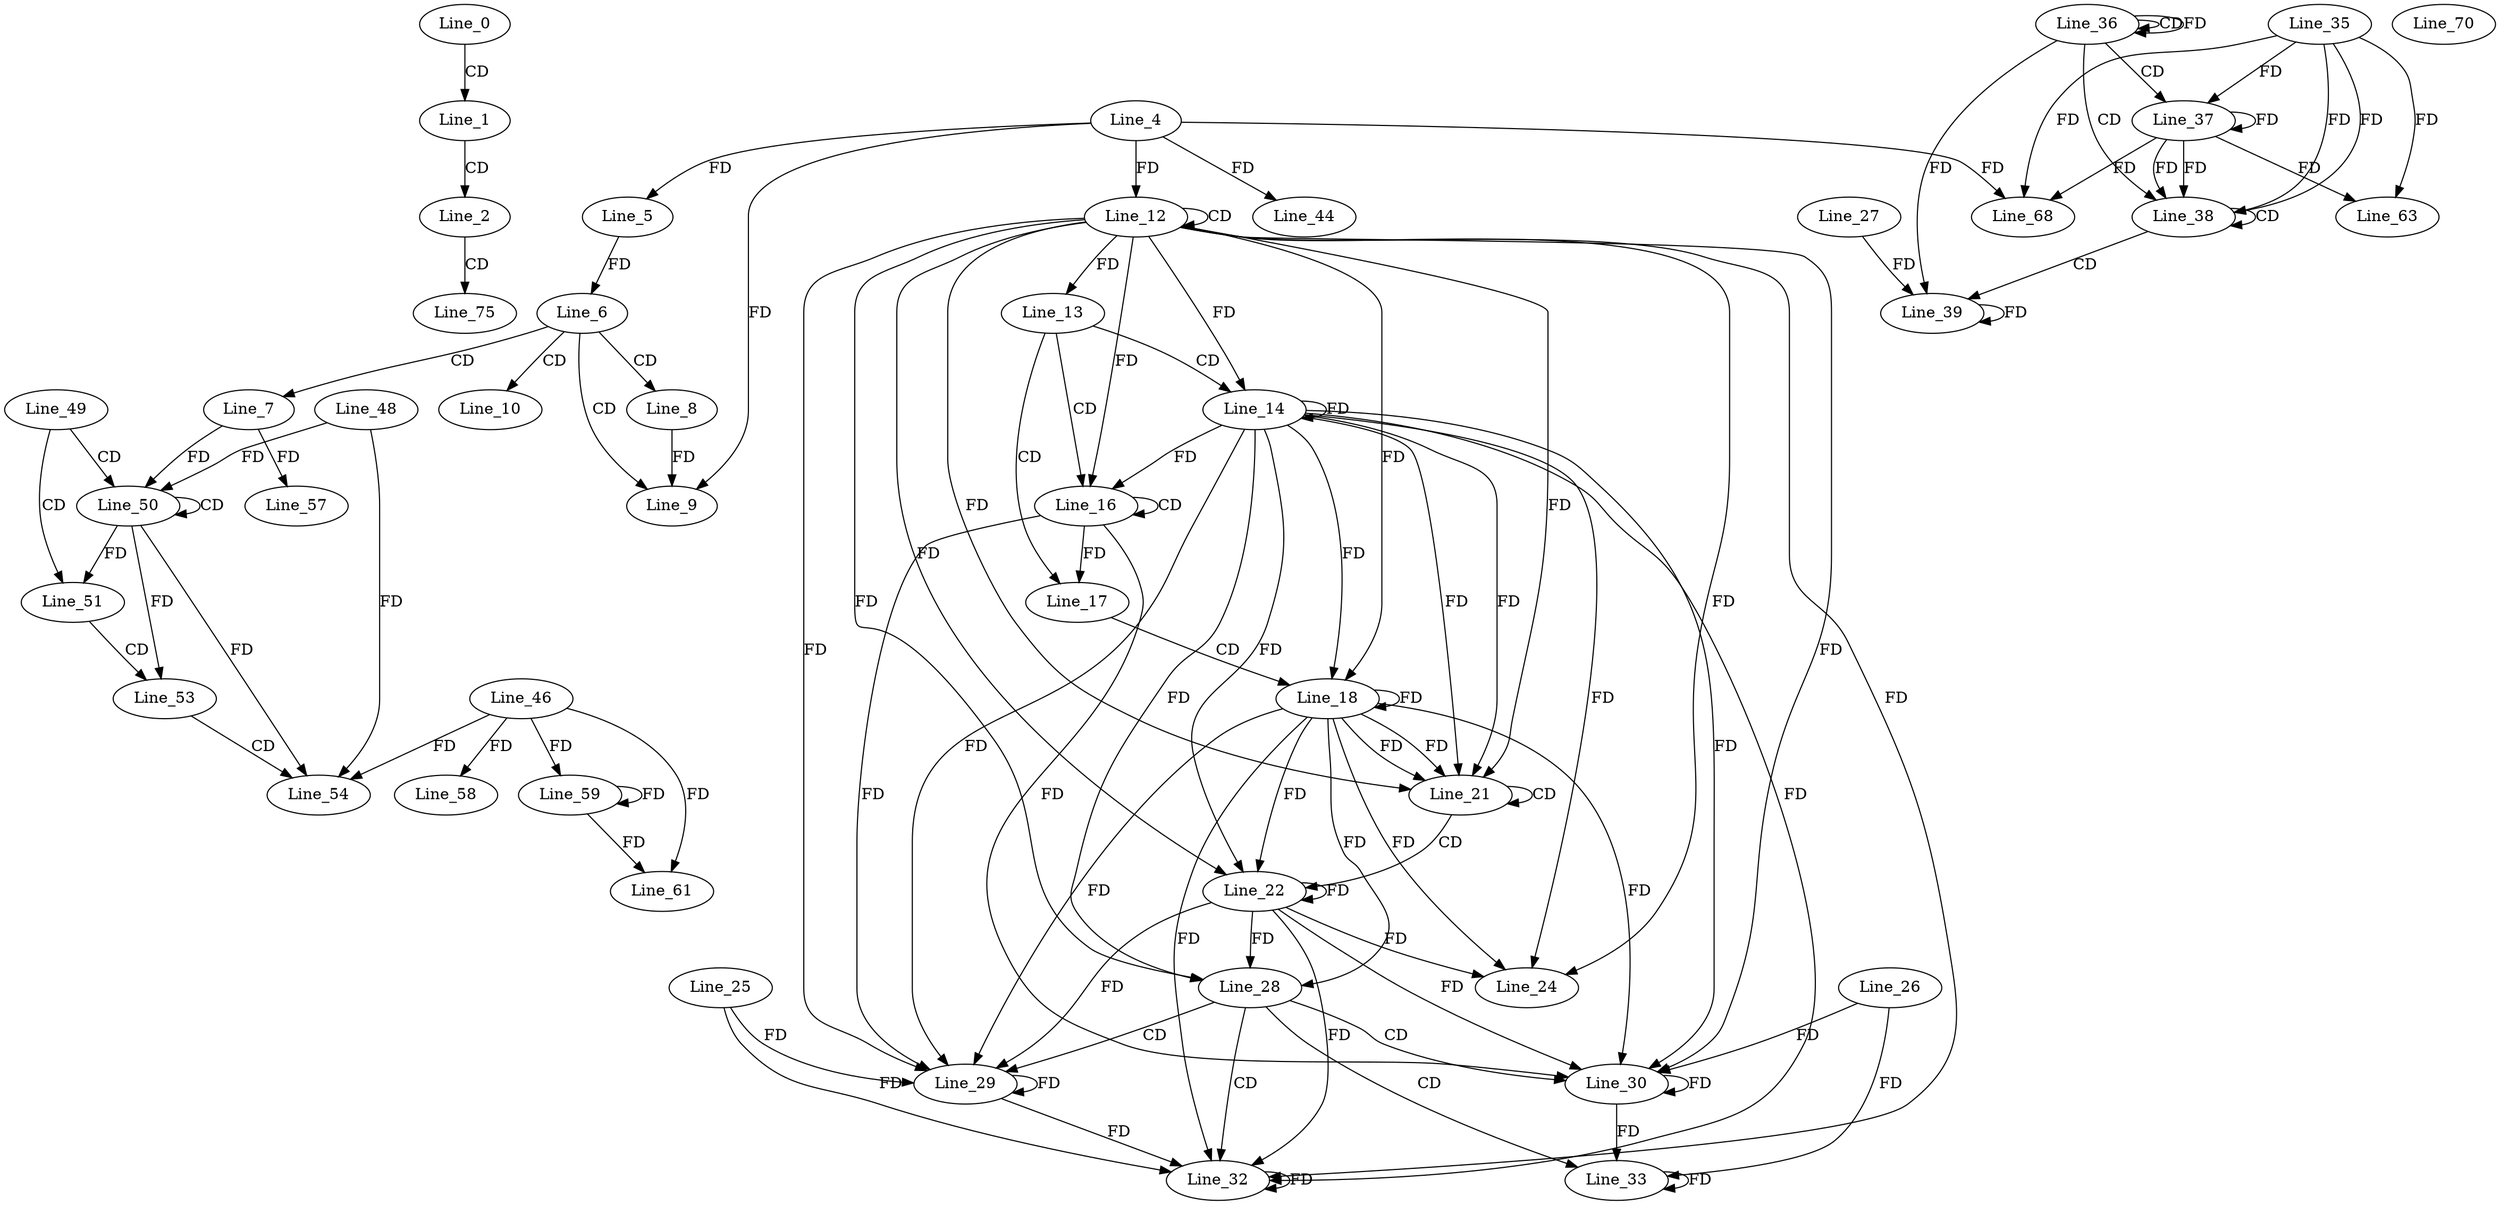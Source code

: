 digraph G {
  Line_0;
  Line_1;
  Line_2;
  Line_4;
  Line_5;
  Line_5;
  Line_6;
  Line_7;
  Line_8;
  Line_9;
  Line_9;
  Line_10;
  Line_12;
  Line_12;
  Line_13;
  Line_14;
  Line_16;
  Line_16;
  Line_17;
  Line_18;
  Line_18;
  Line_21;
  Line_21;
  Line_22;
  Line_24;
  Line_28;
  Line_28;
  Line_29;
  Line_25;
  Line_29;
  Line_30;
  Line_26;
  Line_30;
  Line_32;
  Line_33;
  Line_36;
  Line_36;
  Line_36;
  Line_37;
  Line_35;
  Line_38;
  Line_38;
  Line_39;
  Line_27;
  Line_44;
  Line_49;
  Line_50;
  Line_50;
  Line_48;
  Line_51;
  Line_53;
  Line_54;
  Line_46;
  Line_57;
  Line_58;
  Line_59;
  Line_61;
  Line_63;
  Line_68;
  Line_68;
  Line_70;
  Line_70;
  Line_75;
  Line_0 -> Line_1 [ label="CD" ];
  Line_1 -> Line_2 [ label="CD" ];
  Line_4 -> Line_5 [ label="FD" ];
  Line_5 -> Line_6 [ label="FD" ];
  Line_6 -> Line_7 [ label="CD" ];
  Line_6 -> Line_8 [ label="CD" ];
  Line_6 -> Line_9 [ label="CD" ];
  Line_8 -> Line_9 [ label="FD" ];
  Line_4 -> Line_9 [ label="FD" ];
  Line_6 -> Line_10 [ label="CD" ];
  Line_12 -> Line_12 [ label="CD" ];
  Line_4 -> Line_12 [ label="FD" ];
  Line_12 -> Line_13 [ label="FD" ];
  Line_13 -> Line_14 [ label="CD" ];
  Line_12 -> Line_14 [ label="FD" ];
  Line_14 -> Line_14 [ label="FD" ];
  Line_13 -> Line_16 [ label="CD" ];
  Line_16 -> Line_16 [ label="CD" ];
  Line_12 -> Line_16 [ label="FD" ];
  Line_14 -> Line_16 [ label="FD" ];
  Line_13 -> Line_17 [ label="CD" ];
  Line_16 -> Line_17 [ label="FD" ];
  Line_17 -> Line_18 [ label="CD" ];
  Line_12 -> Line_18 [ label="FD" ];
  Line_14 -> Line_18 [ label="FD" ];
  Line_18 -> Line_18 [ label="FD" ];
  Line_12 -> Line_21 [ label="FD" ];
  Line_14 -> Line_21 [ label="FD" ];
  Line_18 -> Line_21 [ label="FD" ];
  Line_21 -> Line_21 [ label="CD" ];
  Line_12 -> Line_21 [ label="FD" ];
  Line_14 -> Line_21 [ label="FD" ];
  Line_18 -> Line_21 [ label="FD" ];
  Line_21 -> Line_22 [ label="CD" ];
  Line_12 -> Line_22 [ label="FD" ];
  Line_14 -> Line_22 [ label="FD" ];
  Line_18 -> Line_22 [ label="FD" ];
  Line_22 -> Line_22 [ label="FD" ];
  Line_12 -> Line_24 [ label="FD" ];
  Line_14 -> Line_24 [ label="FD" ];
  Line_18 -> Line_24 [ label="FD" ];
  Line_22 -> Line_24 [ label="FD" ];
  Line_12 -> Line_28 [ label="FD" ];
  Line_14 -> Line_28 [ label="FD" ];
  Line_18 -> Line_28 [ label="FD" ];
  Line_22 -> Line_28 [ label="FD" ];
  Line_28 -> Line_29 [ label="CD" ];
  Line_25 -> Line_29 [ label="FD" ];
  Line_29 -> Line_29 [ label="FD" ];
  Line_12 -> Line_29 [ label="FD" ];
  Line_14 -> Line_29 [ label="FD" ];
  Line_18 -> Line_29 [ label="FD" ];
  Line_22 -> Line_29 [ label="FD" ];
  Line_16 -> Line_29 [ label="FD" ];
  Line_28 -> Line_30 [ label="CD" ];
  Line_26 -> Line_30 [ label="FD" ];
  Line_30 -> Line_30 [ label="FD" ];
  Line_12 -> Line_30 [ label="FD" ];
  Line_14 -> Line_30 [ label="FD" ];
  Line_18 -> Line_30 [ label="FD" ];
  Line_22 -> Line_30 [ label="FD" ];
  Line_16 -> Line_30 [ label="FD" ];
  Line_28 -> Line_32 [ label="CD" ];
  Line_25 -> Line_32 [ label="FD" ];
  Line_29 -> Line_32 [ label="FD" ];
  Line_32 -> Line_32 [ label="FD" ];
  Line_12 -> Line_32 [ label="FD" ];
  Line_14 -> Line_32 [ label="FD" ];
  Line_18 -> Line_32 [ label="FD" ];
  Line_22 -> Line_32 [ label="FD" ];
  Line_28 -> Line_33 [ label="CD" ];
  Line_26 -> Line_33 [ label="FD" ];
  Line_30 -> Line_33 [ label="FD" ];
  Line_33 -> Line_33 [ label="FD" ];
  Line_36 -> Line_36 [ label="CD" ];
  Line_36 -> Line_36 [ label="FD" ];
  Line_36 -> Line_37 [ label="CD" ];
  Line_37 -> Line_37 [ label="FD" ];
  Line_35 -> Line_37 [ label="FD" ];
  Line_36 -> Line_38 [ label="CD" ];
  Line_37 -> Line_38 [ label="FD" ];
  Line_35 -> Line_38 [ label="FD" ];
  Line_38 -> Line_38 [ label="CD" ];
  Line_37 -> Line_38 [ label="FD" ];
  Line_35 -> Line_38 [ label="FD" ];
  Line_38 -> Line_39 [ label="CD" ];
  Line_39 -> Line_39 [ label="FD" ];
  Line_27 -> Line_39 [ label="FD" ];
  Line_36 -> Line_39 [ label="FD" ];
  Line_4 -> Line_44 [ label="FD" ];
  Line_49 -> Line_50 [ label="CD" ];
  Line_50 -> Line_50 [ label="CD" ];
  Line_7 -> Line_50 [ label="FD" ];
  Line_48 -> Line_50 [ label="FD" ];
  Line_49 -> Line_51 [ label="CD" ];
  Line_50 -> Line_51 [ label="FD" ];
  Line_51 -> Line_53 [ label="CD" ];
  Line_50 -> Line_53 [ label="FD" ];
  Line_53 -> Line_54 [ label="CD" ];
  Line_46 -> Line_54 [ label="FD" ];
  Line_48 -> Line_54 [ label="FD" ];
  Line_50 -> Line_54 [ label="FD" ];
  Line_7 -> Line_57 [ label="FD" ];
  Line_46 -> Line_58 [ label="FD" ];
  Line_46 -> Line_59 [ label="FD" ];
  Line_59 -> Line_59 [ label="FD" ];
  Line_46 -> Line_61 [ label="FD" ];
  Line_59 -> Line_61 [ label="FD" ];
  Line_37 -> Line_63 [ label="FD" ];
  Line_35 -> Line_63 [ label="FD" ];
  Line_4 -> Line_68 [ label="FD" ];
  Line_37 -> Line_68 [ label="FD" ];
  Line_35 -> Line_68 [ label="FD" ];
  Line_2 -> Line_75 [ label="CD" ];
}
